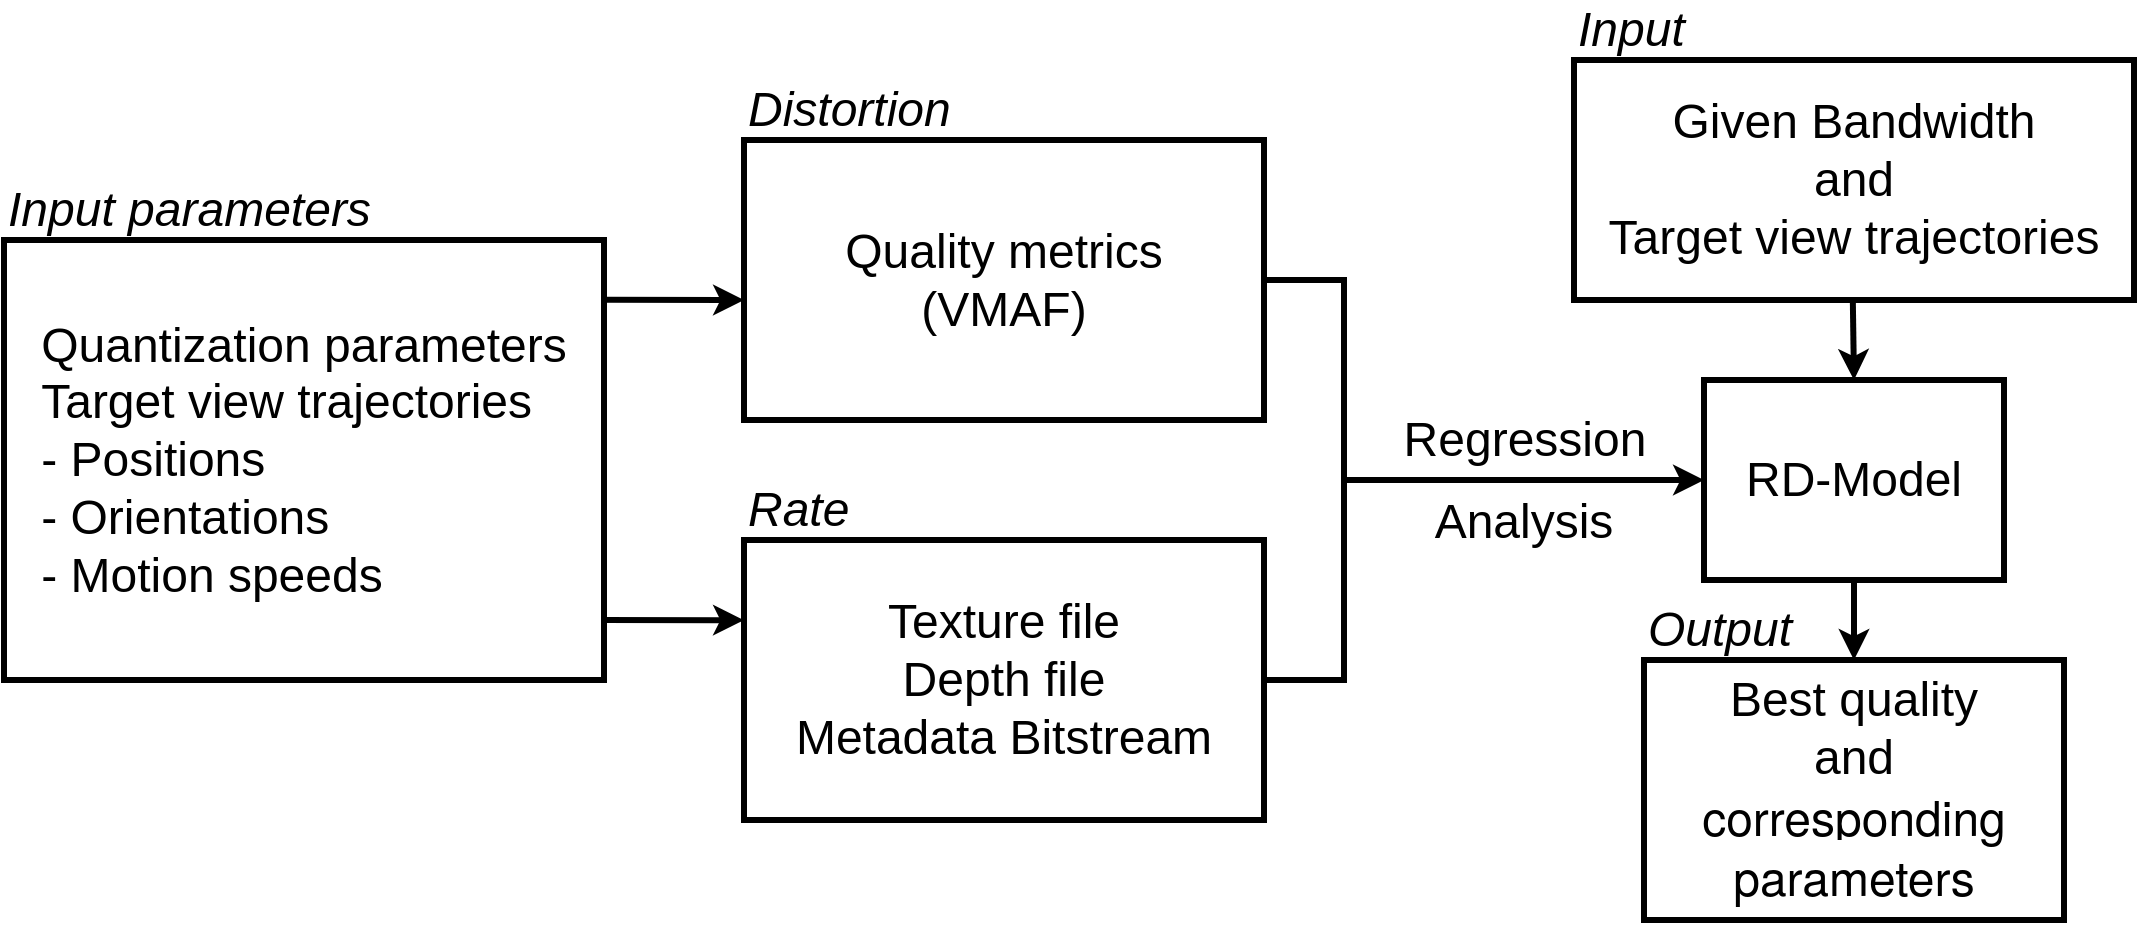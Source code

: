 <mxfile version="15.8.0" type="device"><diagram id="PG_Id_nA2BuyRzyQjzja" name="Page-1"><mxGraphModel dx="1426" dy="769" grid="1" gridSize="10" guides="1" tooltips="1" connect="1" arrows="1" fold="1" page="1" pageScale="1" pageWidth="850" pageHeight="1100" math="0" shadow="0"><root><mxCell id="0"/><mxCell id="1" parent="0"/><mxCell id="uc8V481YWp68VaWcmUEB-1" value="&lt;div style=&quot;text-align: left&quot;&gt;&lt;span id=&quot;docs-internal-guid-29d2b1db-7fff-1080-962e-8602f0a142a1&quot;&gt;&lt;span style=&quot;font-size: 18pt ; font-family: &amp;#34;arial&amp;#34; ; background-color: transparent ; vertical-align: baseline&quot;&gt;Quantization parameters&lt;/span&gt;&lt;/span&gt;&lt;br&gt;&lt;/div&gt;&lt;div style=&quot;text-align: left&quot;&gt;&lt;span style=&quot;background-color: transparent ; font-size: 18pt ; font-family: &amp;#34;arial&amp;#34;&quot;&gt;Target view trajectories&lt;/span&gt;&lt;/div&gt;&lt;div style=&quot;text-align: left&quot;&gt;&lt;span style=&quot;background-color: transparent ; font-size: 18pt ; font-family: &amp;#34;arial&amp;#34;&quot;&gt;- Positions&amp;nbsp;&lt;/span&gt;&lt;/div&gt;&lt;div style=&quot;text-align: left&quot;&gt;&lt;span style=&quot;background-color: transparent ; font-size: 18pt ; font-family: &amp;#34;arial&amp;#34;&quot;&gt;- Orientations&lt;/span&gt;&lt;/div&gt;&lt;div style=&quot;text-align: left&quot;&gt;&lt;span style=&quot;background-color: transparent ; font-size: 18pt ; font-family: &amp;#34;arial&amp;#34;&quot;&gt;- Motion speeds&lt;/span&gt;&lt;/div&gt;" style="rounded=0;whiteSpace=wrap;html=1;strokeWidth=3;" parent="1" vertex="1"><mxGeometry x="60" y="320" width="300" height="220" as="geometry"/></mxCell><mxCell id="uc8V481YWp68VaWcmUEB-2" value="&lt;font style=&quot;font-size: 24px&quot;&gt;Quality metrics&lt;br&gt;(VMAF)&lt;br&gt;&lt;/font&gt;" style="rounded=0;whiteSpace=wrap;html=1;strokeWidth=3;align=center;" parent="1" vertex="1"><mxGeometry x="430" y="270" width="260" height="140" as="geometry"/></mxCell><mxCell id="uc8V481YWp68VaWcmUEB-3" value="" style="endArrow=classic;html=1;rounded=0;fontSize=24;strokeWidth=3;exitX=1;exitY=0.136;exitDx=0;exitDy=0;exitPerimeter=0;" parent="1" source="uc8V481YWp68VaWcmUEB-1" edge="1"><mxGeometry width="50" height="50" relative="1" as="geometry"><mxPoint x="400" y="430" as="sourcePoint"/><mxPoint x="430" y="350" as="targetPoint"/></mxGeometry></mxCell><mxCell id="uc8V481YWp68VaWcmUEB-4" value="&lt;i&gt;Distortion&lt;/i&gt;" style="text;html=1;resizable=0;autosize=1;align=left;verticalAlign=middle;points=[];fillColor=none;strokeColor=none;rounded=0;fontSize=24;" parent="1" vertex="1"><mxGeometry x="430" y="240" width="120" height="30" as="geometry"/></mxCell><mxCell id="uc8V481YWp68VaWcmUEB-5" value="&lt;i&gt;Input parameters&lt;/i&gt;" style="text;html=1;resizable=0;autosize=1;align=left;verticalAlign=middle;points=[];fillColor=none;strokeColor=none;rounded=0;fontSize=24;" parent="1" vertex="1"><mxGeometry x="60" y="290" width="200" height="30" as="geometry"/></mxCell><mxCell id="uc8V481YWp68VaWcmUEB-6" value="Texture file&lt;br&gt;Depth file&lt;br&gt;Metadata Bitstream" style="rounded=0;whiteSpace=wrap;html=1;fontSize=24;strokeWidth=3;align=center;" parent="1" vertex="1"><mxGeometry x="430" y="470" width="260" height="140" as="geometry"/></mxCell><mxCell id="uc8V481YWp68VaWcmUEB-7" value="&lt;i&gt;Rate&lt;/i&gt;" style="text;html=1;align=left;verticalAlign=middle;resizable=0;points=[];autosize=1;strokeColor=none;fillColor=none;fontSize=24;" parent="1" vertex="1"><mxGeometry x="430" y="440" width="70" height="30" as="geometry"/></mxCell><mxCell id="uc8V481YWp68VaWcmUEB-8" value="" style="endArrow=classic;html=1;rounded=0;fontSize=24;strokeWidth=3;exitX=1;exitY=0.136;exitDx=0;exitDy=0;exitPerimeter=0;" parent="1" edge="1"><mxGeometry width="50" height="50" relative="1" as="geometry"><mxPoint x="360" y="510.0" as="sourcePoint"/><mxPoint x="430" y="510.08" as="targetPoint"/></mxGeometry></mxCell><mxCell id="uc8V481YWp68VaWcmUEB-9" value="RD-Model" style="rounded=0;whiteSpace=wrap;html=1;fontSize=24;strokeWidth=3;align=center;" parent="1" vertex="1"><mxGeometry x="910" y="390" width="150" height="100" as="geometry"/></mxCell><mxCell id="uc8V481YWp68VaWcmUEB-12" value="" style="endArrow=none;html=1;rounded=0;fontSize=24;strokeWidth=3;" parent="1" edge="1"><mxGeometry width="50" height="50" relative="1" as="geometry"><mxPoint x="730" y="440" as="sourcePoint"/><mxPoint x="690" y="540" as="targetPoint"/><Array as="points"><mxPoint x="730" y="540"/></Array></mxGeometry></mxCell><mxCell id="uc8V481YWp68VaWcmUEB-13" value="" style="endArrow=none;html=1;rounded=0;fontSize=24;strokeWidth=3;" parent="1" edge="1"><mxGeometry width="50" height="50" relative="1" as="geometry"><mxPoint x="730" y="440" as="sourcePoint"/><mxPoint x="690" y="340" as="targetPoint"/><Array as="points"><mxPoint x="730" y="340"/></Array></mxGeometry></mxCell><mxCell id="uc8V481YWp68VaWcmUEB-14" value="" style="endArrow=classic;html=1;rounded=0;fontSize=24;strokeWidth=3;entryX=0;entryY=0.5;entryDx=0;entryDy=0;" parent="1" target="uc8V481YWp68VaWcmUEB-9" edge="1"><mxGeometry width="50" height="50" relative="1" as="geometry"><mxPoint x="730" y="440" as="sourcePoint"/><mxPoint x="810" y="390" as="targetPoint"/></mxGeometry></mxCell><mxCell id="uc8V481YWp68VaWcmUEB-15" value="&lt;span style=&quot;background-color: rgb(255 , 255 , 255)&quot;&gt;Regression&lt;/span&gt;&lt;br&gt;" style="text;html=1;align=center;verticalAlign=middle;resizable=0;points=[];autosize=1;strokeColor=none;fillColor=none;fontSize=24;" parent="1" vertex="1"><mxGeometry x="750" y="405" width="140" height="30" as="geometry"/></mxCell><mxCell id="uc8V481YWp68VaWcmUEB-17" value="&lt;span style=&quot;color: rgb(0, 0, 0); font-family: helvetica; font-size: 24px; font-style: normal; font-weight: 400; letter-spacing: normal; text-indent: 0px; text-transform: none; word-spacing: 0px; background-color: rgb(255, 255, 255); display: inline; float: none;&quot;&gt;Analysis&lt;/span&gt;" style="text;whiteSpace=wrap;html=1;fontSize=24;align=center;" parent="1" vertex="1"><mxGeometry x="765" y="440" width="110" height="40" as="geometry"/></mxCell><mxCell id="uc8V481YWp68VaWcmUEB-21" value="" style="endArrow=classic;html=1;rounded=0;labelBackgroundColor=#FFFFFF;fontSize=24;strokeWidth=3;entryX=0.5;entryY=0;entryDx=0;entryDy=0;" parent="1" target="uc8V481YWp68VaWcmUEB-9" edge="1"><mxGeometry width="50" height="50" relative="1" as="geometry"><mxPoint x="984.41" y="350" as="sourcePoint"/><mxPoint x="984.41" y="290" as="targetPoint"/></mxGeometry></mxCell><mxCell id="uc8V481YWp68VaWcmUEB-22" value="Given Bandwidth&lt;br&gt;and&lt;br&gt;Target view trajectories" style="rounded=0;whiteSpace=wrap;html=1;fontSize=24;strokeWidth=3;fillColor=none;align=center;" parent="1" vertex="1"><mxGeometry x="845" y="230" width="280" height="120" as="geometry"/></mxCell><mxCell id="uc8V481YWp68VaWcmUEB-23" value="" style="endArrow=classic;html=1;rounded=0;labelBackgroundColor=#FFFFFF;fontSize=24;strokeWidth=3;exitX=0.5;exitY=1;exitDx=0;exitDy=0;" parent="1" source="uc8V481YWp68VaWcmUEB-9" edge="1"><mxGeometry width="50" height="50" relative="1" as="geometry"><mxPoint x="990" y="500" as="sourcePoint"/><mxPoint x="985" y="530" as="targetPoint"/></mxGeometry></mxCell><mxCell id="uc8V481YWp68VaWcmUEB-24" value="Best quality&lt;br&gt;and&lt;br&gt;&lt;span style=&quot;font-family: &amp;#34;helvetica neue&amp;#34; , &amp;#34;helvetica&amp;#34; , &amp;#34;arial&amp;#34; , &amp;#34;microsoft jhenghei&amp;#34; , &amp;#34;pingfang tc&amp;#34; , sans-serif ; text-align: left ; background-color: rgb(255 , 255 , 255)&quot;&gt;corresponding&lt;br&gt;parameters&lt;br&gt;&lt;/span&gt;" style="rounded=0;whiteSpace=wrap;html=1;fontSize=24;strokeWidth=3;fillColor=none;align=center;" parent="1" vertex="1"><mxGeometry x="880" y="530" width="210" height="130" as="geometry"/></mxCell><mxCell id="-6tYp1kd1WoWy9SpvZah-3" value="&lt;i&gt;Input&lt;/i&gt;" style="text;html=1;resizable=0;autosize=1;align=left;verticalAlign=middle;points=[];fillColor=none;strokeColor=none;rounded=0;fontSize=24;" vertex="1" parent="1"><mxGeometry x="845" y="200" width="70" height="30" as="geometry"/></mxCell><mxCell id="-6tYp1kd1WoWy9SpvZah-4" value="&lt;i&gt;Output&lt;/i&gt;" style="text;html=1;resizable=0;autosize=1;align=left;verticalAlign=middle;points=[];fillColor=none;strokeColor=none;rounded=0;fontSize=24;" vertex="1" parent="1"><mxGeometry x="880" y="500" width="90" height="30" as="geometry"/></mxCell></root></mxGraphModel></diagram></mxfile>